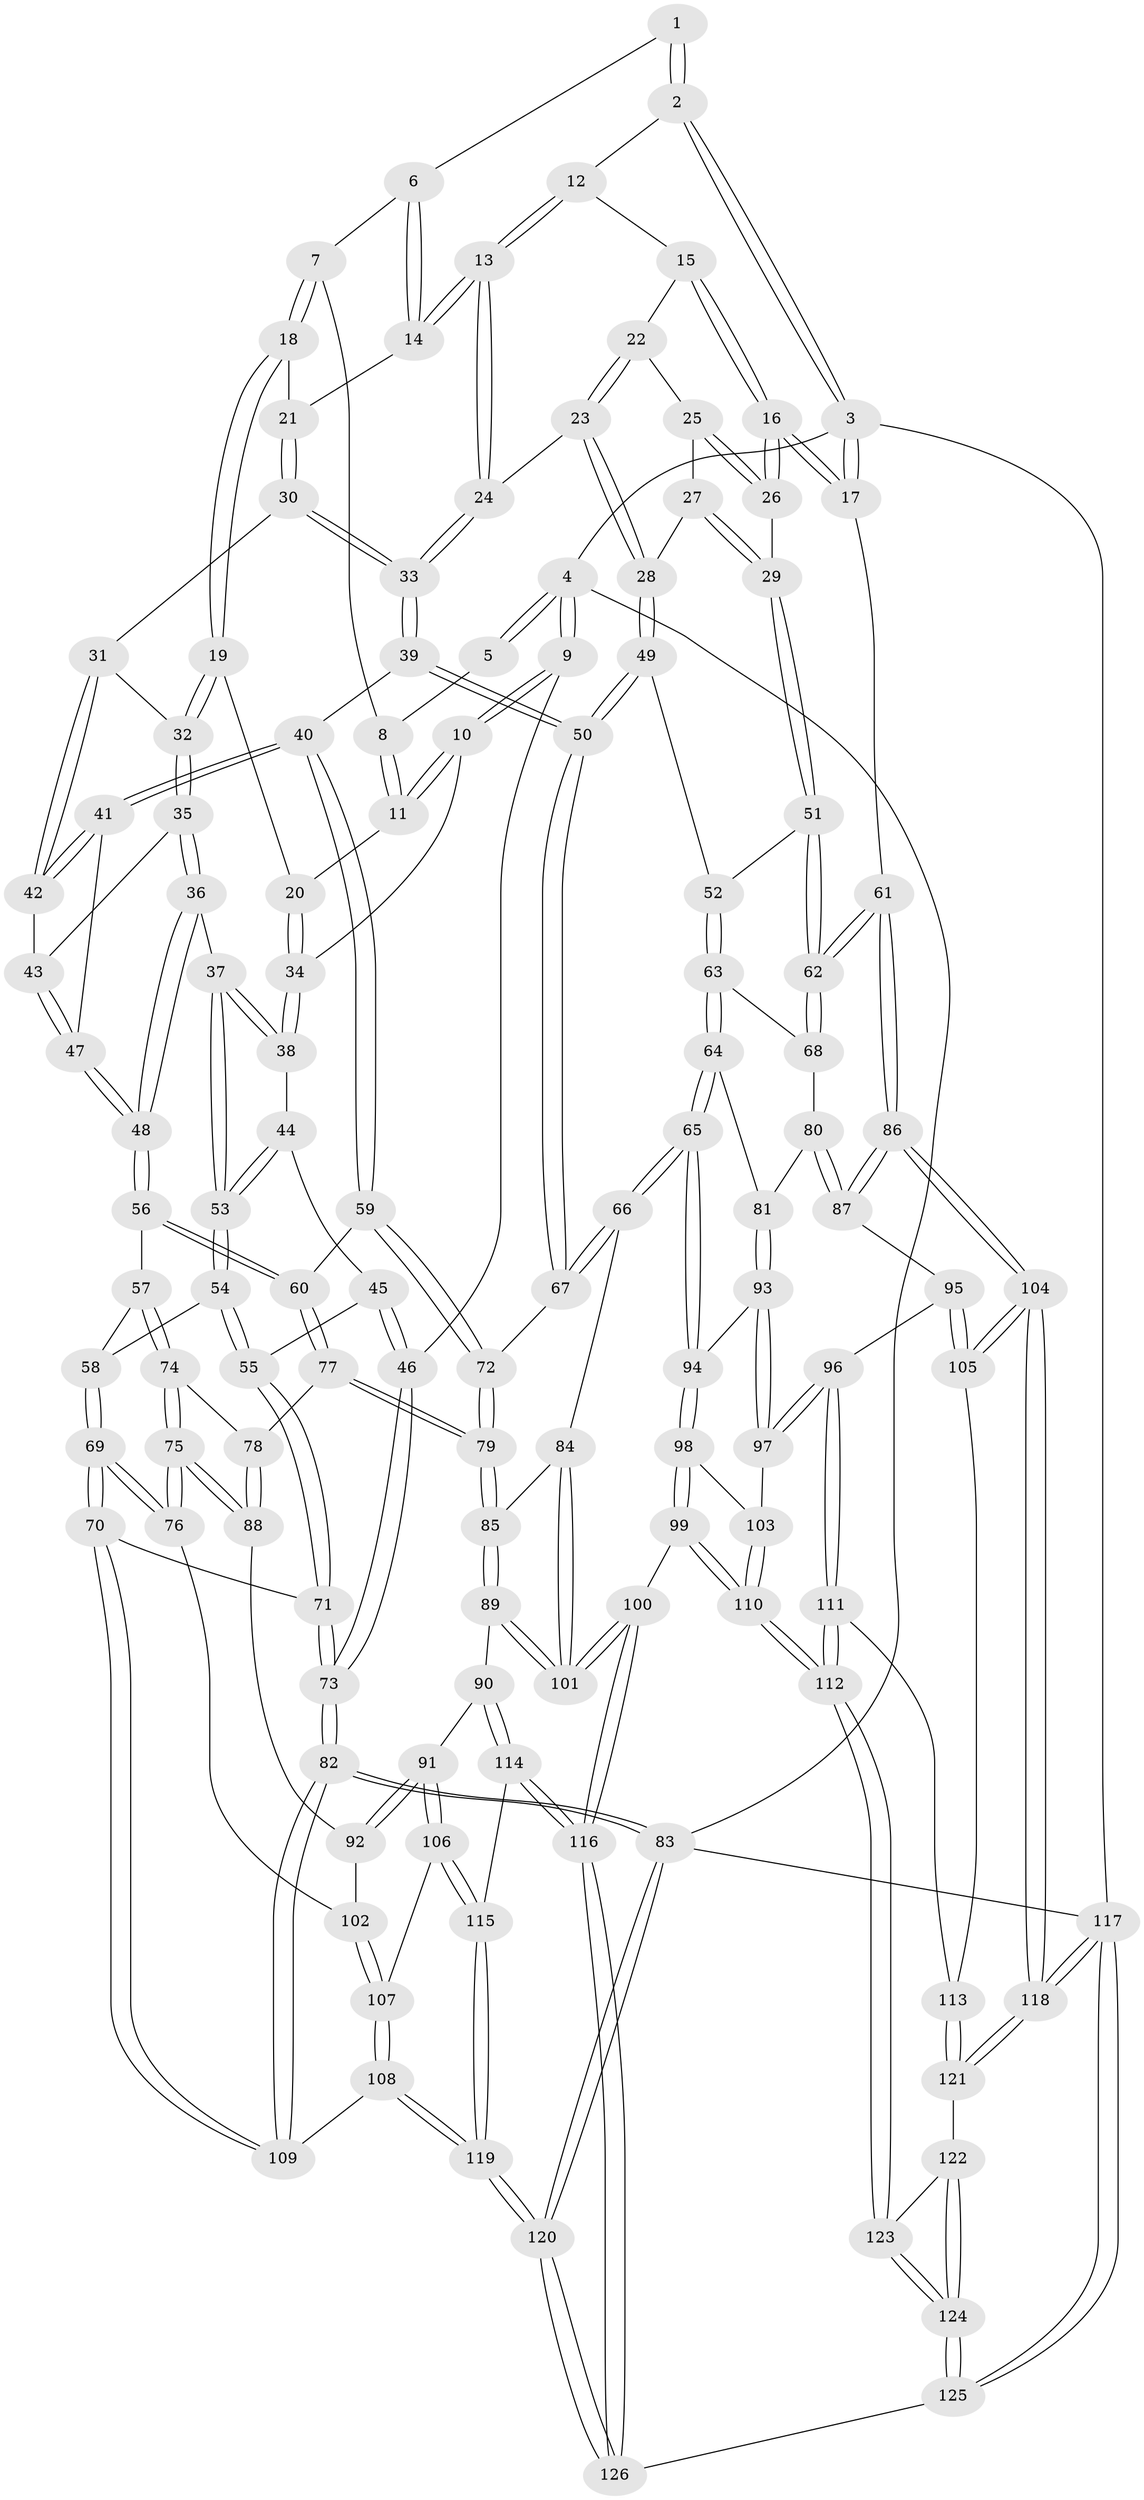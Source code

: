 // coarse degree distribution, {6: 0.15873015873015872, 3: 0.14285714285714285, 2: 0.015873015873015872, 5: 0.3492063492063492, 4: 0.25396825396825395, 9: 0.015873015873015872, 7: 0.06349206349206349}
// Generated by graph-tools (version 1.1) at 2025/05/03/04/25 22:05:03]
// undirected, 126 vertices, 312 edges
graph export_dot {
graph [start="1"]
  node [color=gray90,style=filled];
  1 [pos="+0.46551103350688405+0"];
  2 [pos="+0.6554225227870697+0"];
  3 [pos="+1+0"];
  4 [pos="+0+0"];
  5 [pos="+0.1713470412232932+0"];
  6 [pos="+0.4479594150735974+0"];
  7 [pos="+0.32238311846306483+0.13053627364809442"];
  8 [pos="+0.15945920524109283+0"];
  9 [pos="+0+0.1839355162092526"];
  10 [pos="+0+0.19274855241483485"];
  11 [pos="+0.14152747519450865+0.07093027301609764"];
  12 [pos="+0.6875332061728525+0"];
  13 [pos="+0.5910911561078003+0.22544666715202835"];
  14 [pos="+0.45616009908187943+0.17009659521274764"];
  15 [pos="+0.7925734766104967+0.06473895029186662"];
  16 [pos="+1+0.1562272301937311"];
  17 [pos="+1+0.15158984610493273"];
  18 [pos="+0.31429284171037947+0.16050390004221596"];
  19 [pos="+0.22057209449201673+0.1986043450644026"];
  20 [pos="+0.2158111213638986+0.1963134735224539"];
  21 [pos="+0.4002337800781066+0.2061300028781162"];
  22 [pos="+0.7952101914130791+0.09551911990785628"];
  23 [pos="+0.7326589270474942+0.2824553298892056"];
  24 [pos="+0.5984693920075556+0.2533923829406852"];
  25 [pos="+0.8625518180819575+0.21336758624953578"];
  26 [pos="+1+0.23214516319336317"];
  27 [pos="+0.8540799765622161+0.22892508089213368"];
  28 [pos="+0.7398341603905438+0.2893890556756981"];
  29 [pos="+0.8822388163955106+0.36620044493819714"];
  30 [pos="+0.3967181407011986+0.26554185509691075"];
  31 [pos="+0.3608615300655591+0.2875335253234314"];
  32 [pos="+0.24940504965479715+0.2762416856219652"];
  33 [pos="+0.5265884980905017+0.38507832944194476"];
  34 [pos="+0.07965367062713286+0.27983188315287083"];
  35 [pos="+0.24537612657836047+0.30040117465271665"];
  36 [pos="+0.23091770651988475+0.3354231196044574"];
  37 [pos="+0.2112793559399287+0.34662798470985395"];
  38 [pos="+0.08086805820939692+0.2861396334053927"];
  39 [pos="+0.5251748843351132+0.4028487840505689"];
  40 [pos="+0.5118747226295178+0.4151960267090205"];
  41 [pos="+0.3513718371256589+0.37669475332030583"];
  42 [pos="+0.34938661301977353+0.35173054801426"];
  43 [pos="+0.2574593627517707+0.30800902995993973"];
  44 [pos="+0.0776448344484321+0.32823046378166787"];
  45 [pos="+0.057039146992639254+0.35395495416762446"];
  46 [pos="+0+0.4076506261074181"];
  47 [pos="+0.34248986583678226+0.3826268212648717"];
  48 [pos="+0.2958905768638956+0.42516614569989075"];
  49 [pos="+0.7955900035979215+0.3925254939218241"];
  50 [pos="+0.6636017993864304+0.472237145693627"];
  51 [pos="+0.8820869136328247+0.36637066966129067"];
  52 [pos="+0.8064655679721108+0.3956679923002668"];
  53 [pos="+0.1585461411292645+0.41205063976286616"];
  54 [pos="+0.15657090954301897+0.4440472092279713"];
  55 [pos="+0.04559415109554571+0.4799430504157913"];
  56 [pos="+0.28663468786227575+0.4903485391388747"];
  57 [pos="+0.2766267212342956+0.4957309603027378"];
  58 [pos="+0.16223290756515868+0.44908828460693756"];
  59 [pos="+0.4888687372173339+0.4567234286861501"];
  60 [pos="+0.3856823019476636+0.5167666551146601"];
  61 [pos="+1+0.5759013042983652"];
  62 [pos="+1+0.5448974620260364"];
  63 [pos="+0.8548506856682199+0.5375896616479353"];
  64 [pos="+0.7770799129520892+0.6062679455858622"];
  65 [pos="+0.7282757701894058+0.6126334895482325"];
  66 [pos="+0.7073124290451487+0.6039560975029749"];
  67 [pos="+0.6753182912284971+0.5479274877883317"];
  68 [pos="+0.9280618182037224+0.559239107002978"];
  69 [pos="+0.13989823903444018+0.6649319861195371"];
  70 [pos="+0.13492889069806305+0.6671016248283587"];
  71 [pos="+0+0.6176555382683994"];
  72 [pos="+0.5266584966086163+0.600631616913136"];
  73 [pos="+0+0.6275202787978368"];
  74 [pos="+0.24273157836885575+0.5772263683634563"];
  75 [pos="+0.1738811448707951+0.6527908139712285"];
  76 [pos="+0.16488259593576096+0.6590362526964104"];
  77 [pos="+0.39017057029854946+0.6155552406878678"];
  78 [pos="+0.3662473130956965+0.6345329569034889"];
  79 [pos="+0.5119663386651088+0.6697047600157365"];
  80 [pos="+0.8932199650136537+0.6571568217688796"];
  81 [pos="+0.8154954460138496+0.6491414864731556"];
  82 [pos="+0+0.9564226713895417"];
  83 [pos="+0+1"];
  84 [pos="+0.6603916573738081+0.6450053501915692"];
  85 [pos="+0.5186564263834834+0.6867578041845159"];
  86 [pos="+1+0.6236106334669564"];
  87 [pos="+0.9065467512736786+0.6941970896658599"];
  88 [pos="+0.34983034894848636+0.6668557604899592"];
  89 [pos="+0.5180004180281131+0.6948393114657869"];
  90 [pos="+0.47393935741897253+0.7616928773367019"];
  91 [pos="+0.3845163721270893+0.7528759923657483"];
  92 [pos="+0.3511550798924521+0.7058206994903226"];
  93 [pos="+0.8305353794660653+0.7144001163382354"];
  94 [pos="+0.7401623388692242+0.7180595256017425"];
  95 [pos="+0.8934039071283967+0.7228458414020035"];
  96 [pos="+0.8597843403281897+0.7439095088467624"];
  97 [pos="+0.8539714986620949+0.7425766190105164"];
  98 [pos="+0.7355346615736676+0.7345466791909602"];
  99 [pos="+0.6844391795029899+0.8249294963364263"];
  100 [pos="+0.6832190468013545+0.8248655420982229"];
  101 [pos="+0.6566820361739392+0.7894214373846707"];
  102 [pos="+0.2696891552183991+0.7331755806806264"];
  103 [pos="+0.8258919802373287+0.7599199179288123"];
  104 [pos="+1+0.6487822835078413"];
  105 [pos="+0.9744280403469029+0.7711316852691209"];
  106 [pos="+0.32245460458344805+0.8201542594882243"];
  107 [pos="+0.2794039360135675+0.7687109469570272"];
  108 [pos="+0.1720232338174778+0.8285157718375129"];
  109 [pos="+0.15776789411866793+0.7993130888095568"];
  110 [pos="+0.742233765342475+0.8598585037819707"];
  111 [pos="+0.8893219487211759+0.8309179098872357"];
  112 [pos="+0.747371603490062+0.865574400200646"];
  113 [pos="+0.9226601291741683+0.8507265386225186"];
  114 [pos="+0.49334591607487166+0.8963482212751186"];
  115 [pos="+0.3099642471162078+0.9075560665669786"];
  116 [pos="+0.5338492629073336+0.9323958200175557"];
  117 [pos="+1+1"];
  118 [pos="+1+1"];
  119 [pos="+0.21360014161664348+0.9852647113430671"];
  120 [pos="+0.06392300720211329+1"];
  121 [pos="+0.9350372540218308+0.8806697942172601"];
  122 [pos="+0.8980902464834943+0.9191306694302843"];
  123 [pos="+0.7504189250196032+0.8747461876880597"];
  124 [pos="+0.7860293338864822+1"];
  125 [pos="+0.778005351872158+1"];
  126 [pos="+0.5766499825250327+1"];
  1 -- 2;
  1 -- 2;
  1 -- 6;
  2 -- 3;
  2 -- 3;
  2 -- 12;
  3 -- 4;
  3 -- 17;
  3 -- 17;
  3 -- 117;
  4 -- 5;
  4 -- 5;
  4 -- 9;
  4 -- 9;
  4 -- 83;
  5 -- 8;
  6 -- 7;
  6 -- 14;
  6 -- 14;
  7 -- 8;
  7 -- 18;
  7 -- 18;
  8 -- 11;
  8 -- 11;
  9 -- 10;
  9 -- 10;
  9 -- 46;
  10 -- 11;
  10 -- 11;
  10 -- 34;
  11 -- 20;
  12 -- 13;
  12 -- 13;
  12 -- 15;
  13 -- 14;
  13 -- 14;
  13 -- 24;
  13 -- 24;
  14 -- 21;
  15 -- 16;
  15 -- 16;
  15 -- 22;
  16 -- 17;
  16 -- 17;
  16 -- 26;
  16 -- 26;
  17 -- 61;
  18 -- 19;
  18 -- 19;
  18 -- 21;
  19 -- 20;
  19 -- 32;
  19 -- 32;
  20 -- 34;
  20 -- 34;
  21 -- 30;
  21 -- 30;
  22 -- 23;
  22 -- 23;
  22 -- 25;
  23 -- 24;
  23 -- 28;
  23 -- 28;
  24 -- 33;
  24 -- 33;
  25 -- 26;
  25 -- 26;
  25 -- 27;
  26 -- 29;
  27 -- 28;
  27 -- 29;
  27 -- 29;
  28 -- 49;
  28 -- 49;
  29 -- 51;
  29 -- 51;
  30 -- 31;
  30 -- 33;
  30 -- 33;
  31 -- 32;
  31 -- 42;
  31 -- 42;
  32 -- 35;
  32 -- 35;
  33 -- 39;
  33 -- 39;
  34 -- 38;
  34 -- 38;
  35 -- 36;
  35 -- 36;
  35 -- 43;
  36 -- 37;
  36 -- 48;
  36 -- 48;
  37 -- 38;
  37 -- 38;
  37 -- 53;
  37 -- 53;
  38 -- 44;
  39 -- 40;
  39 -- 50;
  39 -- 50;
  40 -- 41;
  40 -- 41;
  40 -- 59;
  40 -- 59;
  41 -- 42;
  41 -- 42;
  41 -- 47;
  42 -- 43;
  43 -- 47;
  43 -- 47;
  44 -- 45;
  44 -- 53;
  44 -- 53;
  45 -- 46;
  45 -- 46;
  45 -- 55;
  46 -- 73;
  46 -- 73;
  47 -- 48;
  47 -- 48;
  48 -- 56;
  48 -- 56;
  49 -- 50;
  49 -- 50;
  49 -- 52;
  50 -- 67;
  50 -- 67;
  51 -- 52;
  51 -- 62;
  51 -- 62;
  52 -- 63;
  52 -- 63;
  53 -- 54;
  53 -- 54;
  54 -- 55;
  54 -- 55;
  54 -- 58;
  55 -- 71;
  55 -- 71;
  56 -- 57;
  56 -- 60;
  56 -- 60;
  57 -- 58;
  57 -- 74;
  57 -- 74;
  58 -- 69;
  58 -- 69;
  59 -- 60;
  59 -- 72;
  59 -- 72;
  60 -- 77;
  60 -- 77;
  61 -- 62;
  61 -- 62;
  61 -- 86;
  61 -- 86;
  62 -- 68;
  62 -- 68;
  63 -- 64;
  63 -- 64;
  63 -- 68;
  64 -- 65;
  64 -- 65;
  64 -- 81;
  65 -- 66;
  65 -- 66;
  65 -- 94;
  65 -- 94;
  66 -- 67;
  66 -- 67;
  66 -- 84;
  67 -- 72;
  68 -- 80;
  69 -- 70;
  69 -- 70;
  69 -- 76;
  69 -- 76;
  70 -- 71;
  70 -- 109;
  70 -- 109;
  71 -- 73;
  71 -- 73;
  72 -- 79;
  72 -- 79;
  73 -- 82;
  73 -- 82;
  74 -- 75;
  74 -- 75;
  74 -- 78;
  75 -- 76;
  75 -- 76;
  75 -- 88;
  75 -- 88;
  76 -- 102;
  77 -- 78;
  77 -- 79;
  77 -- 79;
  78 -- 88;
  78 -- 88;
  79 -- 85;
  79 -- 85;
  80 -- 81;
  80 -- 87;
  80 -- 87;
  81 -- 93;
  81 -- 93;
  82 -- 83;
  82 -- 83;
  82 -- 109;
  82 -- 109;
  83 -- 120;
  83 -- 120;
  83 -- 117;
  84 -- 85;
  84 -- 101;
  84 -- 101;
  85 -- 89;
  85 -- 89;
  86 -- 87;
  86 -- 87;
  86 -- 104;
  86 -- 104;
  87 -- 95;
  88 -- 92;
  89 -- 90;
  89 -- 101;
  89 -- 101;
  90 -- 91;
  90 -- 114;
  90 -- 114;
  91 -- 92;
  91 -- 92;
  91 -- 106;
  91 -- 106;
  92 -- 102;
  93 -- 94;
  93 -- 97;
  93 -- 97;
  94 -- 98;
  94 -- 98;
  95 -- 96;
  95 -- 105;
  95 -- 105;
  96 -- 97;
  96 -- 97;
  96 -- 111;
  96 -- 111;
  97 -- 103;
  98 -- 99;
  98 -- 99;
  98 -- 103;
  99 -- 100;
  99 -- 110;
  99 -- 110;
  100 -- 101;
  100 -- 101;
  100 -- 116;
  100 -- 116;
  102 -- 107;
  102 -- 107;
  103 -- 110;
  103 -- 110;
  104 -- 105;
  104 -- 105;
  104 -- 118;
  104 -- 118;
  105 -- 113;
  106 -- 107;
  106 -- 115;
  106 -- 115;
  107 -- 108;
  107 -- 108;
  108 -- 109;
  108 -- 119;
  108 -- 119;
  110 -- 112;
  110 -- 112;
  111 -- 112;
  111 -- 112;
  111 -- 113;
  112 -- 123;
  112 -- 123;
  113 -- 121;
  113 -- 121;
  114 -- 115;
  114 -- 116;
  114 -- 116;
  115 -- 119;
  115 -- 119;
  116 -- 126;
  116 -- 126;
  117 -- 118;
  117 -- 118;
  117 -- 125;
  117 -- 125;
  118 -- 121;
  118 -- 121;
  119 -- 120;
  119 -- 120;
  120 -- 126;
  120 -- 126;
  121 -- 122;
  122 -- 123;
  122 -- 124;
  122 -- 124;
  123 -- 124;
  123 -- 124;
  124 -- 125;
  124 -- 125;
  125 -- 126;
}
